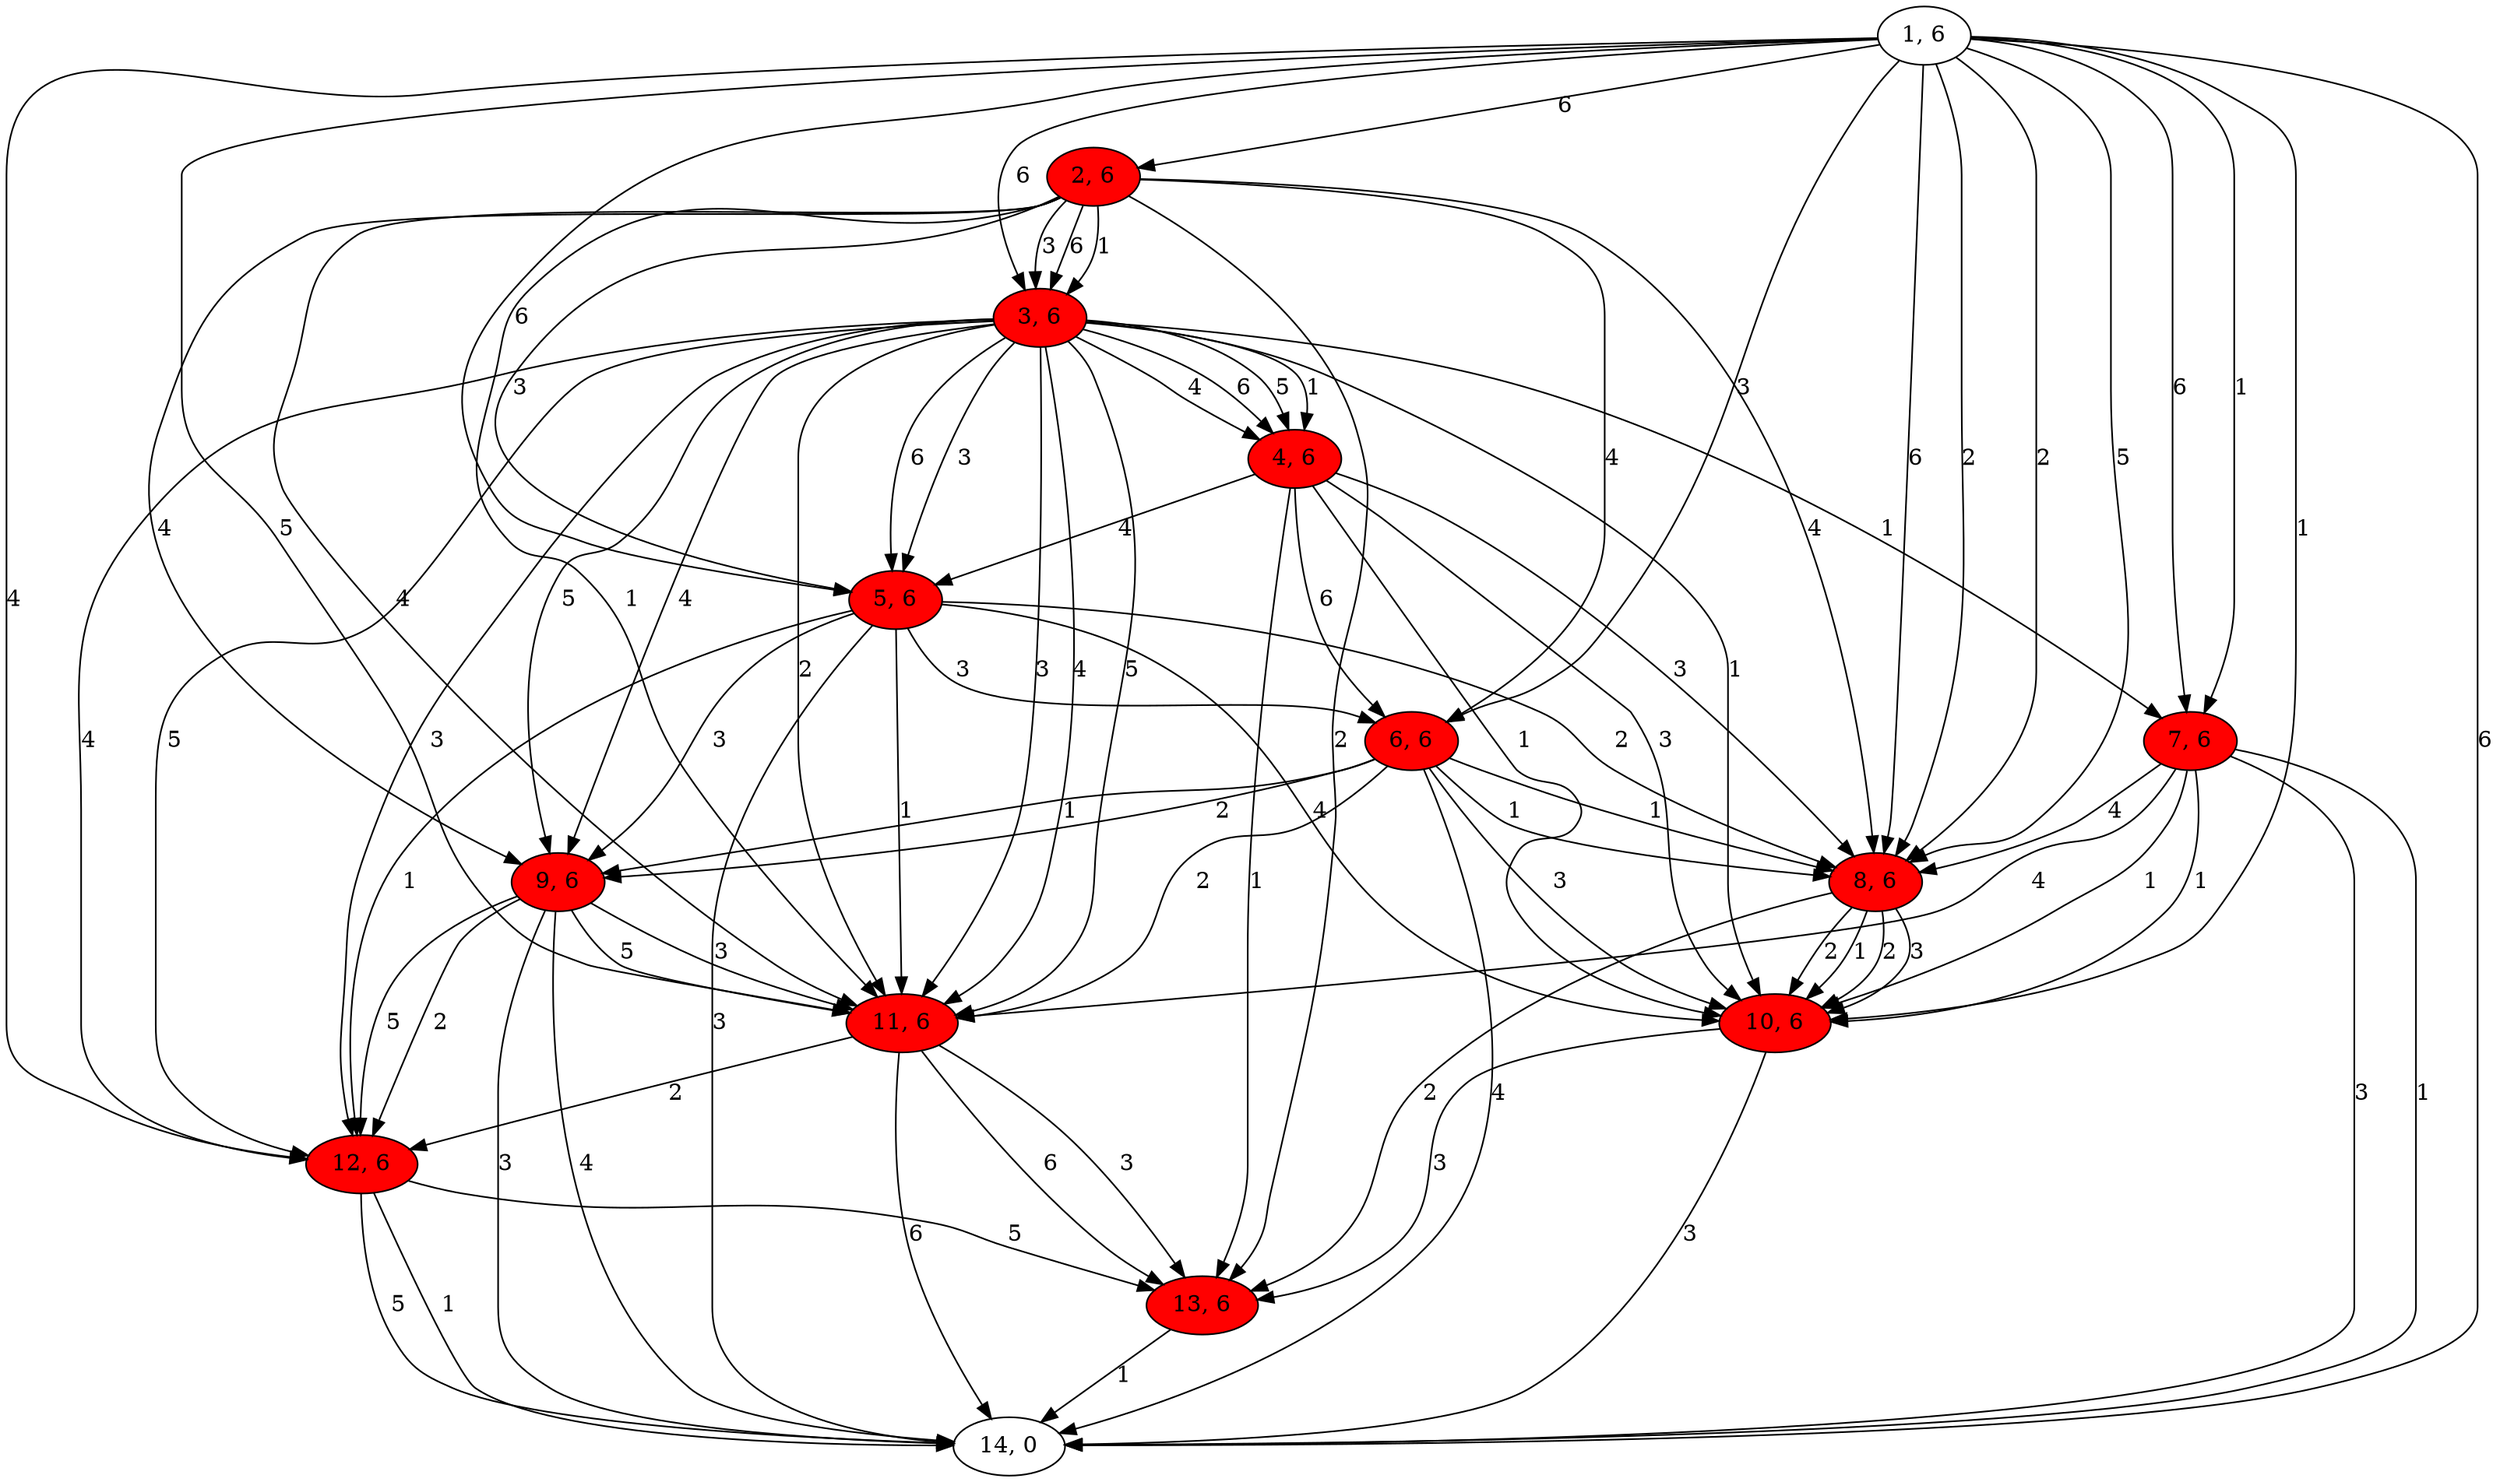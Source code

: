digraph G{
1[label="1, 6"]
2[label="2, 6"]
3[label="3, 6"]
4[label="4, 6"]
5[label="5, 6"]
6[label="6, 6"]
7[label="7, 6"]
8[label="8, 6"]
9[label="9, 6"]
10[label="10, 6"]
11[label="11, 6"]
12[label="12, 6"]
13[label="13, 6"]
14[label="14, 0"]
1->14[label="6"]
1->7[label="6"]
1->11[label="5"]
1->8[label="5"]
1->8[label="6"]
1->8[label="2"]
1->6[label="3"]
1->7[label="1"]
1->12[label="4"]
1->5[label="6"]
1->10[label="1"]
1->3[label="6"]
1->8[label="2"]
1->2[label="6"]
2[style = filled,fillcolor=red]
2->8[label="4"]
2->9[label="4"]
2->11[label="4"]
2->11[label="1"]
2->3[label="3"]
2->5[label="3"]
2->13[label="2"]
2->3[label="6"]
2->6[label="4"]
2->3[label="1"]
3[style = filled,fillcolor=red]
3->5[label="3"]
3->12[label="5"]
3->11[label="5"]
3->12[label="4"]
3->11[label="4"]
3->12[label="3"]
3->4[label="4"]
3->4[label="6"]
3->9[label="4"]
3->4[label="5"]
3->10[label="1"]
3->11[label="2"]
3->11[label="3"]
3->9[label="5"]
3->7[label="1"]
3->5[label="6"]
3->4[label="1"]
4[style = filled,fillcolor=red]
4->5[label="4"]
4->10[label="3"]
4->13[label="1"]
4->8[label="3"]
4->10[label="1"]
4->6[label="6"]
5[style = filled,fillcolor=red]
5->8[label="2"]
5->10[label="4"]
5->9[label="3"]
5->12[label="1"]
5->11[label="1"]
5->6[label="3"]
5->14[label="3"]
6[style = filled,fillcolor=red]
6->11[label="2"]
6->8[label="1"]
6->8[label="1"]
6->9[label="2"]
6->14[label="4"]
6->10[label="3"]
6->9[label="1"]
7[style = filled,fillcolor=red]
7->11[label="4"]
7->14[label="3"]
7->14[label="1"]
7->10[label="1"]
7->8[label="4"]
7->10[label="1"]
8[style = filled,fillcolor=red]
8->10[label="2"]
8->10[label="1"]
8->10[label="2"]
8->13[label="2"]
8->10[label="3"]
9[style = filled,fillcolor=red]
9->14[label="3"]
9->11[label="5"]
9->14[label="4"]
9->11[label="3"]
9->12[label="2"]
9->12[label="5"]
10[style = filled,fillcolor=red]
10->13[label="3"]
10->14[label="3"]
11[style = filled,fillcolor=red]
11->14[label="6"]
11->13[label="6"]
11->12[label="2"]
11->13[label="3"]
12[style = filled,fillcolor=red]
12->14[label="1"]
12->14[label="5"]
12->13[label="5"]
13[style = filled,fillcolor=red]
13->14[label="1"]
}
